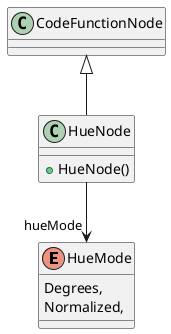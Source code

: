 @startuml
enum HueMode {
    Degrees,
    Normalized,
}
class HueNode {
    + HueNode()
}
CodeFunctionNode <|-- HueNode
HueNode --> "hueMode" HueMode
@enduml
